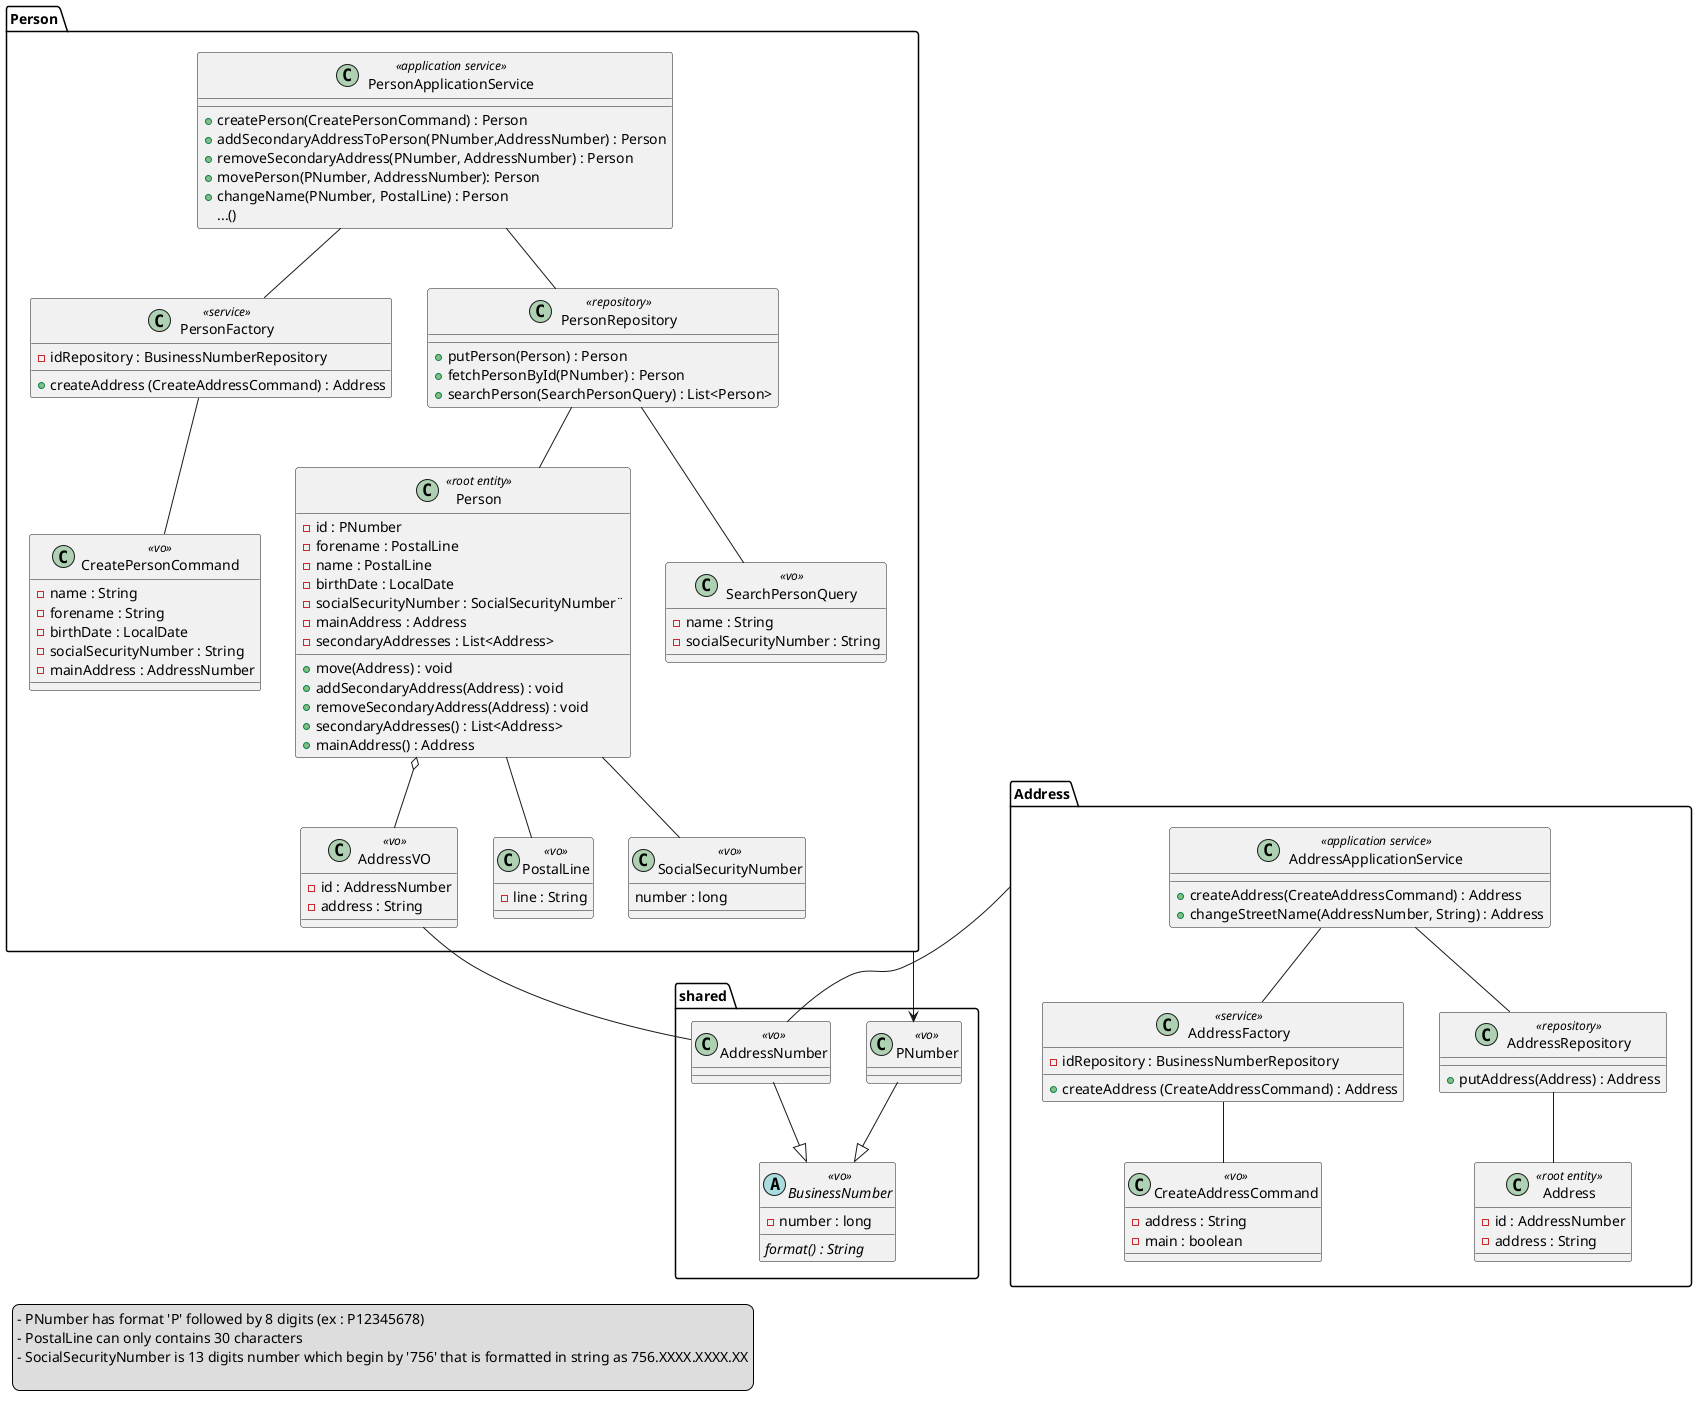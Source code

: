 @startuml
package Person {
    class PersonApplicationService <<application service>> {
        + createPerson(CreatePersonCommand) : Person
        + addSecondaryAddressToPerson(PNumber,AddressNumber) : Person
        + removeSecondaryAddress(PNumber, AddressNumber) : Person
        + movePerson(PNumber, AddressNumber): Person
        + changeName(PNumber, PostalLine) : Person
        ...()
    }
    class PersonFactory <<service>> {
        - idRepository : BusinessNumberRepository
        + createAddress (CreateAddressCommand) : Address
    }
    class PersonRepository <<repository>> {
        + putPerson(Person) : Person
        + fetchPersonById(PNumber) : Person
        + searchPerson(SearchPersonQuery) : List<Person>
    }
    class CreatePersonCommand <<vo>> {
        - name : String
        - forename : String
        - birthDate : LocalDate
        - socialSecurityNumber : String
        - mainAddress : AddressNumber
    }
    class SearchPersonQuery <<vo>> {
        - name : String
        - socialSecurityNumber : String
    }
    class Person <<root entity>> {
        - id : PNumber
        - forename : PostalLine
        - name : PostalLine
        - birthDate : LocalDate
        - socialSecurityNumber : SocialSecurityNumber¨
        - mainAddress : Address
        - secondaryAddresses : List<Address>
        + move(Address) : void
        + addSecondaryAddress(Address) : void
        + removeSecondaryAddress(Address) : void
        + secondaryAddresses() : List<Address>
        + mainAddress() : Address
    }
    class AddressVO <<vo>> {
        - id : AddressNumber
        - address : String
    }
    class PostalLine <<vo>> {
        - line : String
    }
    class SocialSecurityNumber <<vo>> {
        number : long
    }
    PersonApplicationService -- PersonFactory
    PersonApplicationService -- PersonRepository

    PersonFactory -- CreatePersonCommand

    PersonRepository -- Person
    PersonRepository -- SearchPersonQuery

    Person -- PostalLine
    Person o-- AddressVO
    Person -- SocialSecurityNumber

}

package Address {
    class AddressApplicationService <<application service>> {
        + createAddress(CreateAddressCommand) : Address
        + changeStreetName(AddressNumber, String) : Address
    }
    class AddressFactory <<service>> {
        - idRepository : BusinessNumberRepository
        + createAddress (CreateAddressCommand) : Address
    }
    class AddressRepository <<repository>> {
        + putAddress(Address) : Address
    }
    class CreateAddressCommand <<vo>> {
        - address : String
        - main : boolean
    }
    class Address <<root entity>> {
        - id : AddressNumber
        - address : String
    }

    AddressApplicationService -- AddressRepository
    AddressApplicationService -- AddressFactory

    AddressFactory -- CreateAddressCommand

    AddressRepository -- Address
}

package shared {
    class AddressNumber <<vo>>
    class PNumber <<vo>>

    abstract BusinessNumber <<vo>> {
        - number : long
        {abstract} format() : String
    }

    PNumber --|> BusinessNumber
    
    AddressNumber --|> BusinessNumber
}

Address -- AddressNumber
AddressVO -- AddressNumber
Person -> PNumber

legend left
- PNumber has format 'P' followed by 8 digits (ex : P12345678)
- PostalLine can only contains 30 characters
- SocialSecurityNumber is 13 digits number which begin by '756' that is formatted in string as 756.XXXX.XXXX.XX

end legend

@enduml